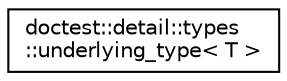digraph "Graphical Class Hierarchy"
{
 // LATEX_PDF_SIZE
  edge [fontname="Helvetica",fontsize="10",labelfontname="Helvetica",labelfontsize="10"];
  node [fontname="Helvetica",fontsize="10",shape=record];
  rankdir="LR";
  Node0 [label="doctest::detail::types\l::underlying_type\< T \>",height=0.2,width=0.4,color="black", fillcolor="white", style="filled",URL="$d8/d9e/namespacedoctest_1_1detail_1_1types.html#db/dab/structdoctest_1_1detail_1_1types_1_1underlying__type",tooltip=" "];
}
